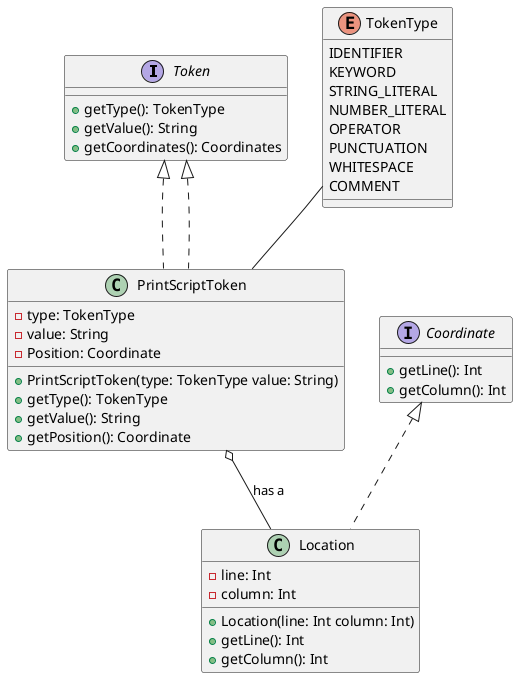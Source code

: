 @startuml

interface Token {
    +getType(): TokenType
    +getValue(): String
    +getCoordinates(): Coordinates
}

class PrintScriptToken implements Token {
    -type: TokenType
    -value: String
    -Position: Coordinate
    +PrintScriptToken(type: TokenType value: String)
    +getType(): TokenType
    +getValue(): String
    +getPosition(): Coordinate
}

enum TokenType {
    IDENTIFIER
    KEYWORD
    STRING_LITERAL
    NUMBER_LITERAL
    OPERATOR
    PUNCTUATION
    WHITESPACE
    COMMENT
}

interface Coordinate {
    +getLine(): Int
    +getColumn(): Int
}

class Location implements Coordinate {
    -line: Int
    -column: Int
    +Location(line: Int column: Int)
    +getLine(): Int
    +getColumn(): Int
}

PrintScriptToken o-- Location : has a

Token <|.. PrintScriptToken
TokenType -- PrintScriptToken

@enduml